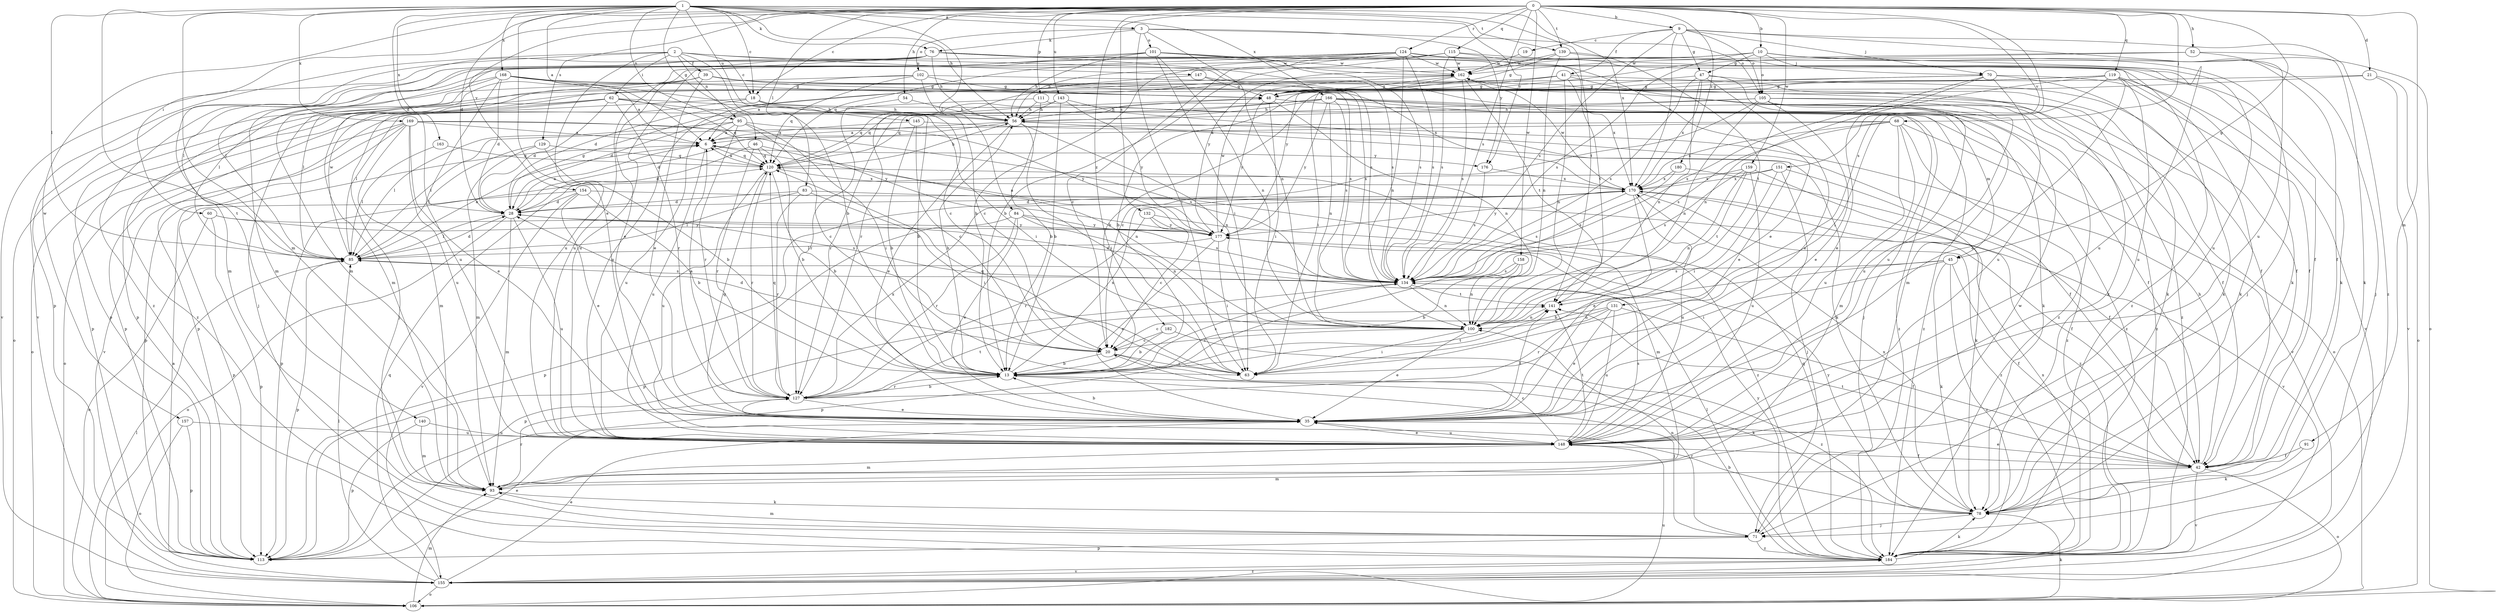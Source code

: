 strict digraph  {
0;
1;
2;
3;
6;
9;
10;
13;
18;
19;
20;
21;
28;
35;
39;
41;
42;
45;
46;
47;
48;
52;
54;
56;
60;
62;
63;
68;
70;
71;
76;
78;
83;
84;
85;
91;
93;
95;
100;
101;
102;
105;
106;
111;
113;
115;
119;
120;
124;
127;
129;
131;
132;
134;
139;
140;
141;
143;
145;
147;
148;
151;
154;
155;
157;
158;
159;
162;
163;
166;
168;
169;
170;
176;
177;
180;
182;
184;
0 -> 9  [label=b];
0 -> 10  [label=b];
0 -> 18  [label=c];
0 -> 21  [label=d];
0 -> 28  [label=d];
0 -> 45  [label=g];
0 -> 52  [label=h];
0 -> 54  [label=h];
0 -> 60  [label=i];
0 -> 68  [label=j];
0 -> 83  [label=l];
0 -> 91  [label=m];
0 -> 111  [label=p];
0 -> 115  [label=q];
0 -> 119  [label=q];
0 -> 124  [label=r];
0 -> 129  [label=s];
0 -> 131  [label=s];
0 -> 132  [label=s];
0 -> 134  [label=s];
0 -> 139  [label=t];
0 -> 143  [label=u];
0 -> 151  [label=v];
0 -> 154  [label=v];
0 -> 157  [label=w];
0 -> 158  [label=w];
0 -> 159  [label=w];
0 -> 180  [label=z];
0 -> 182  [label=z];
1 -> 3  [label=a];
1 -> 6  [label=a];
1 -> 18  [label=c];
1 -> 28  [label=d];
1 -> 35  [label=e];
1 -> 46  [label=g];
1 -> 56  [label=h];
1 -> 76  [label=k];
1 -> 84  [label=l];
1 -> 85  [label=l];
1 -> 93  [label=m];
1 -> 95  [label=n];
1 -> 139  [label=t];
1 -> 140  [label=t];
1 -> 141  [label=t];
1 -> 145  [label=u];
1 -> 163  [label=x];
1 -> 166  [label=x];
1 -> 168  [label=x];
1 -> 169  [label=x];
1 -> 170  [label=x];
1 -> 176  [label=y];
2 -> 13  [label=b];
2 -> 18  [label=c];
2 -> 39  [label=f];
2 -> 62  [label=i];
2 -> 93  [label=m];
2 -> 95  [label=n];
2 -> 134  [label=s];
2 -> 147  [label=u];
2 -> 148  [label=u];
2 -> 155  [label=v];
3 -> 63  [label=i];
3 -> 76  [label=k];
3 -> 100  [label=n];
3 -> 101  [label=o];
3 -> 102  [label=o];
3 -> 105  [label=o];
3 -> 176  [label=y];
6 -> 120  [label=q];
6 -> 148  [label=u];
6 -> 176  [label=y];
9 -> 19  [label=c];
9 -> 41  [label=f];
9 -> 47  [label=g];
9 -> 70  [label=j];
9 -> 105  [label=o];
9 -> 134  [label=s];
9 -> 148  [label=u];
9 -> 170  [label=x];
9 -> 184  [label=z];
10 -> 42  [label=f];
10 -> 47  [label=g];
10 -> 70  [label=j];
10 -> 71  [label=j];
10 -> 85  [label=l];
10 -> 105  [label=o];
10 -> 134  [label=s];
10 -> 148  [label=u];
10 -> 177  [label=y];
13 -> 56  [label=h];
13 -> 71  [label=j];
13 -> 127  [label=r];
13 -> 134  [label=s];
13 -> 141  [label=t];
13 -> 170  [label=x];
18 -> 13  [label=b];
18 -> 56  [label=h];
18 -> 85  [label=l];
18 -> 113  [label=p];
18 -> 184  [label=z];
19 -> 162  [label=w];
20 -> 13  [label=b];
20 -> 28  [label=d];
20 -> 63  [label=i];
20 -> 78  [label=k];
21 -> 13  [label=b];
21 -> 48  [label=g];
21 -> 106  [label=o];
21 -> 155  [label=v];
28 -> 6  [label=a];
28 -> 48  [label=g];
28 -> 85  [label=l];
28 -> 93  [label=m];
28 -> 106  [label=o];
28 -> 148  [label=u];
28 -> 177  [label=y];
35 -> 13  [label=b];
35 -> 120  [label=q];
35 -> 141  [label=t];
35 -> 148  [label=u];
39 -> 35  [label=e];
39 -> 48  [label=g];
39 -> 71  [label=j];
39 -> 78  [label=k];
39 -> 85  [label=l];
39 -> 93  [label=m];
39 -> 134  [label=s];
39 -> 170  [label=x];
41 -> 28  [label=d];
41 -> 48  [label=g];
41 -> 78  [label=k];
41 -> 93  [label=m];
41 -> 100  [label=n];
41 -> 113  [label=p];
41 -> 127  [label=r];
41 -> 170  [label=x];
42 -> 35  [label=e];
42 -> 56  [label=h];
42 -> 93  [label=m];
42 -> 106  [label=o];
42 -> 141  [label=t];
42 -> 155  [label=v];
45 -> 13  [label=b];
45 -> 42  [label=f];
45 -> 63  [label=i];
45 -> 78  [label=k];
45 -> 134  [label=s];
45 -> 184  [label=z];
46 -> 13  [label=b];
46 -> 28  [label=d];
46 -> 100  [label=n];
46 -> 120  [label=q];
46 -> 127  [label=r];
47 -> 35  [label=e];
47 -> 42  [label=f];
47 -> 48  [label=g];
47 -> 100  [label=n];
47 -> 134  [label=s];
47 -> 148  [label=u];
47 -> 170  [label=x];
48 -> 56  [label=h];
48 -> 63  [label=i];
48 -> 100  [label=n];
48 -> 177  [label=y];
48 -> 184  [label=z];
52 -> 71  [label=j];
52 -> 78  [label=k];
52 -> 162  [label=w];
52 -> 177  [label=y];
54 -> 56  [label=h];
54 -> 127  [label=r];
56 -> 6  [label=a];
56 -> 28  [label=d];
56 -> 35  [label=e];
56 -> 63  [label=i];
56 -> 78  [label=k];
56 -> 100  [label=n];
60 -> 106  [label=o];
60 -> 113  [label=p];
60 -> 134  [label=s];
60 -> 177  [label=y];
62 -> 28  [label=d];
62 -> 56  [label=h];
62 -> 63  [label=i];
62 -> 71  [label=j];
62 -> 106  [label=o];
62 -> 113  [label=p];
62 -> 120  [label=q];
62 -> 127  [label=r];
63 -> 120  [label=q];
68 -> 6  [label=a];
68 -> 85  [label=l];
68 -> 93  [label=m];
68 -> 134  [label=s];
68 -> 148  [label=u];
68 -> 155  [label=v];
68 -> 170  [label=x];
68 -> 184  [label=z];
70 -> 35  [label=e];
70 -> 42  [label=f];
70 -> 48  [label=g];
70 -> 78  [label=k];
70 -> 113  [label=p];
70 -> 134  [label=s];
70 -> 148  [label=u];
71 -> 93  [label=m];
71 -> 100  [label=n];
71 -> 113  [label=p];
71 -> 162  [label=w];
71 -> 184  [label=z];
76 -> 35  [label=e];
76 -> 42  [label=f];
76 -> 56  [label=h];
76 -> 78  [label=k];
76 -> 134  [label=s];
76 -> 148  [label=u];
76 -> 155  [label=v];
76 -> 162  [label=w];
76 -> 184  [label=z];
78 -> 71  [label=j];
78 -> 127  [label=r];
78 -> 170  [label=x];
78 -> 177  [label=y];
83 -> 28  [label=d];
83 -> 42  [label=f];
83 -> 63  [label=i];
83 -> 85  [label=l];
83 -> 127  [label=r];
84 -> 35  [label=e];
84 -> 100  [label=n];
84 -> 113  [label=p];
84 -> 127  [label=r];
84 -> 134  [label=s];
84 -> 177  [label=y];
85 -> 6  [label=a];
85 -> 28  [label=d];
85 -> 113  [label=p];
85 -> 134  [label=s];
85 -> 162  [label=w];
91 -> 42  [label=f];
91 -> 78  [label=k];
93 -> 78  [label=k];
93 -> 127  [label=r];
95 -> 6  [label=a];
95 -> 20  [label=c];
95 -> 63  [label=i];
95 -> 85  [label=l];
95 -> 127  [label=r];
95 -> 148  [label=u];
95 -> 177  [label=y];
100 -> 20  [label=c];
100 -> 35  [label=e];
100 -> 63  [label=i];
101 -> 56  [label=h];
101 -> 63  [label=i];
101 -> 93  [label=m];
101 -> 100  [label=n];
101 -> 113  [label=p];
101 -> 134  [label=s];
101 -> 162  [label=w];
101 -> 184  [label=z];
102 -> 6  [label=a];
102 -> 20  [label=c];
102 -> 48  [label=g];
102 -> 106  [label=o];
102 -> 120  [label=q];
102 -> 184  [label=z];
105 -> 20  [label=c];
105 -> 35  [label=e];
105 -> 42  [label=f];
105 -> 56  [label=h];
105 -> 100  [label=n];
105 -> 106  [label=o];
105 -> 120  [label=q];
105 -> 148  [label=u];
105 -> 184  [label=z];
106 -> 78  [label=k];
106 -> 85  [label=l];
106 -> 93  [label=m];
106 -> 148  [label=u];
111 -> 13  [label=b];
111 -> 56  [label=h];
111 -> 71  [label=j];
111 -> 113  [label=p];
113 -> 35  [label=e];
115 -> 13  [label=b];
115 -> 35  [label=e];
115 -> 56  [label=h];
115 -> 120  [label=q];
115 -> 134  [label=s];
115 -> 148  [label=u];
115 -> 162  [label=w];
119 -> 13  [label=b];
119 -> 35  [label=e];
119 -> 48  [label=g];
119 -> 63  [label=i];
119 -> 78  [label=k];
119 -> 100  [label=n];
119 -> 148  [label=u];
119 -> 155  [label=v];
120 -> 6  [label=a];
120 -> 13  [label=b];
120 -> 56  [label=h];
120 -> 127  [label=r];
120 -> 148  [label=u];
120 -> 170  [label=x];
124 -> 13  [label=b];
124 -> 20  [label=c];
124 -> 78  [label=k];
124 -> 85  [label=l];
124 -> 93  [label=m];
124 -> 100  [label=n];
124 -> 134  [label=s];
124 -> 141  [label=t];
124 -> 148  [label=u];
124 -> 162  [label=w];
127 -> 6  [label=a];
127 -> 13  [label=b];
127 -> 35  [label=e];
127 -> 120  [label=q];
127 -> 141  [label=t];
127 -> 170  [label=x];
129 -> 13  [label=b];
129 -> 85  [label=l];
129 -> 93  [label=m];
129 -> 120  [label=q];
131 -> 20  [label=c];
131 -> 35  [label=e];
131 -> 42  [label=f];
131 -> 100  [label=n];
131 -> 127  [label=r];
131 -> 148  [label=u];
132 -> 20  [label=c];
132 -> 93  [label=m];
132 -> 127  [label=r];
132 -> 177  [label=y];
134 -> 28  [label=d];
134 -> 100  [label=n];
134 -> 113  [label=p];
134 -> 141  [label=t];
139 -> 48  [label=g];
139 -> 100  [label=n];
139 -> 106  [label=o];
139 -> 141  [label=t];
139 -> 162  [label=w];
140 -> 93  [label=m];
140 -> 113  [label=p];
140 -> 148  [label=u];
141 -> 100  [label=n];
143 -> 13  [label=b];
143 -> 35  [label=e];
143 -> 56  [label=h];
143 -> 120  [label=q];
143 -> 177  [label=y];
145 -> 6  [label=a];
145 -> 13  [label=b];
145 -> 20  [label=c];
145 -> 42  [label=f];
147 -> 48  [label=g];
147 -> 134  [label=s];
147 -> 148  [label=u];
148 -> 20  [label=c];
148 -> 35  [label=e];
148 -> 42  [label=f];
148 -> 93  [label=m];
148 -> 134  [label=s];
148 -> 141  [label=t];
151 -> 63  [label=i];
151 -> 71  [label=j];
151 -> 78  [label=k];
151 -> 113  [label=p];
151 -> 170  [label=x];
154 -> 13  [label=b];
154 -> 28  [label=d];
154 -> 35  [label=e];
154 -> 113  [label=p];
154 -> 155  [label=v];
154 -> 184  [label=z];
155 -> 6  [label=a];
155 -> 35  [label=e];
155 -> 85  [label=l];
155 -> 106  [label=o];
155 -> 120  [label=q];
155 -> 184  [label=z];
157 -> 106  [label=o];
157 -> 113  [label=p];
157 -> 148  [label=u];
158 -> 13  [label=b];
158 -> 100  [label=n];
158 -> 113  [label=p];
158 -> 134  [label=s];
159 -> 100  [label=n];
159 -> 134  [label=s];
159 -> 141  [label=t];
159 -> 148  [label=u];
159 -> 170  [label=x];
159 -> 184  [label=z];
162 -> 48  [label=g];
162 -> 63  [label=i];
162 -> 134  [label=s];
162 -> 141  [label=t];
162 -> 184  [label=z];
163 -> 85  [label=l];
163 -> 120  [label=q];
166 -> 28  [label=d];
166 -> 42  [label=f];
166 -> 56  [label=h];
166 -> 78  [label=k];
166 -> 100  [label=n];
166 -> 120  [label=q];
166 -> 127  [label=r];
166 -> 134  [label=s];
166 -> 177  [label=y];
166 -> 184  [label=z];
166 -> 45  [label=m];
168 -> 6  [label=a];
168 -> 20  [label=c];
168 -> 28  [label=d];
168 -> 42  [label=f];
168 -> 48  [label=g];
168 -> 85  [label=l];
168 -> 148  [label=u];
168 -> 184  [label=z];
169 -> 6  [label=a];
169 -> 35  [label=e];
169 -> 93  [label=m];
169 -> 106  [label=o];
169 -> 113  [label=p];
169 -> 134  [label=s];
169 -> 148  [label=u];
169 -> 155  [label=v];
169 -> 177  [label=y];
170 -> 28  [label=d];
170 -> 35  [label=e];
170 -> 113  [label=p];
170 -> 134  [label=s];
170 -> 148  [label=u];
170 -> 155  [label=v];
170 -> 162  [label=w];
170 -> 177  [label=y];
170 -> 184  [label=z];
176 -> 134  [label=s];
176 -> 170  [label=x];
177 -> 6  [label=a];
177 -> 35  [label=e];
177 -> 63  [label=i];
177 -> 85  [label=l];
177 -> 162  [label=w];
180 -> 42  [label=f];
180 -> 134  [label=s];
180 -> 170  [label=x];
182 -> 13  [label=b];
182 -> 20  [label=c];
182 -> 184  [label=z];
184 -> 13  [label=b];
184 -> 78  [label=k];
184 -> 85  [label=l];
184 -> 120  [label=q];
184 -> 155  [label=v];
184 -> 170  [label=x];
184 -> 177  [label=y];
}
